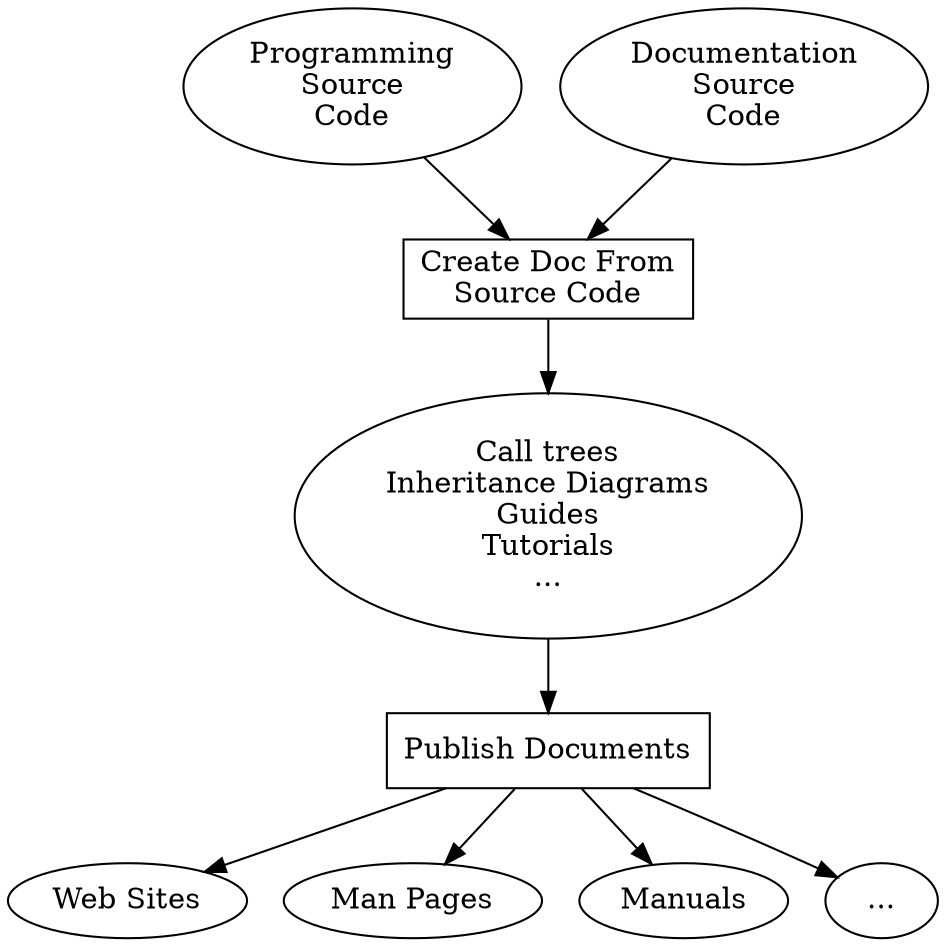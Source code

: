 # Flow diagram for creating and publishing documentation

digraph DocFlow
  {
  # boxes are processes
  # ellipses are data

  # Create documents step
  #   p_src are comments embedded within source code for some programming language
  #         such as C++
  #   d_src are stanalone files with source code describing the document such as markdown
  #
  psrc [ shape = ellipse, label = "Programming\nSource\nCode" ];
  dsrc [ shape = ellipse, label = "Documentation\nSource\nCode" ];

  src_to_doc  [ shape = box, label = "Create Doc From\nSource Code" ];

  doc [ shape = ellipse, label = "Call trees\nInheritance Diagrams\nGuides\nTutorials\n..." ];

  psrc -> src_to_doc;
  dsrc -> src_to_doc;

  src_to_doc -> doc;

  # Publish documents step
  #
  pub_doc [ shape = box, label = "Publish Documents" ];

  web_sites [ shape = ellipse, label = "Web Sites" ];
  man_pages [ shape = ellipse, label = "Man Pages" ];
  manuals [ shape = ellipse, label = "Manuals" ];
  and_so_on [ shape = ellipse, label = "..." ];
  
  doc -> pub_doc;

  pub_doc -> web_sites;
  pub_doc -> man_pages;
  pub_doc -> manuals;
  pub_doc -> and_so_on;
  }
